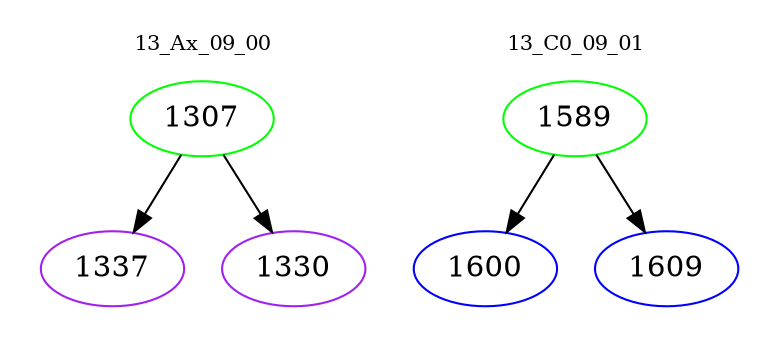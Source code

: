 digraph{
subgraph cluster_0 {
color = white
label = "13_Ax_09_00";
fontsize=10;
T0_1307 [label="1307", color="green"]
T0_1307 -> T0_1337 [color="black"]
T0_1337 [label="1337", color="purple"]
T0_1307 -> T0_1330 [color="black"]
T0_1330 [label="1330", color="purple"]
}
subgraph cluster_1 {
color = white
label = "13_C0_09_01";
fontsize=10;
T1_1589 [label="1589", color="green"]
T1_1589 -> T1_1600 [color="black"]
T1_1600 [label="1600", color="blue"]
T1_1589 -> T1_1609 [color="black"]
T1_1609 [label="1609", color="blue"]
}
}
